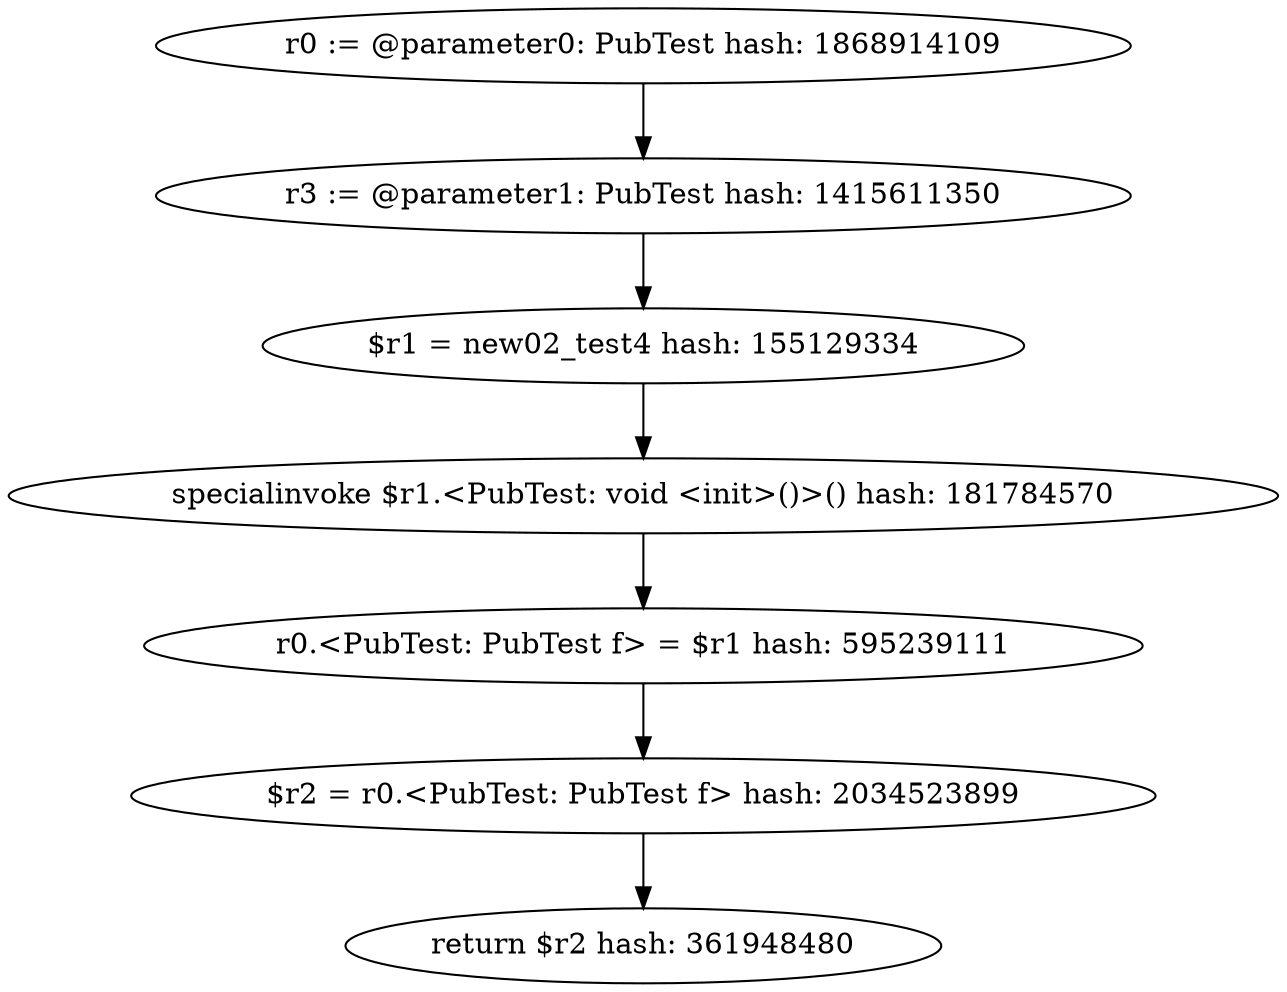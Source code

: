digraph "./target1-pub/PubTest.test4.intra.debug" {
    "r0 := @parameter0: PubTest hash: 1868914109";
    "r3 := @parameter1: PubTest hash: 1415611350";
    "$r1 = new02_test4 hash: 155129334";
    "specialinvoke $r1.<PubTest: void <init>()>() hash: 181784570";
    "r0.<PubTest: PubTest f> = $r1 hash: 595239111";
    "$r2 = r0.<PubTest: PubTest f> hash: 2034523899";
    "return $r2 hash: 361948480";
    "r0 := @parameter0: PubTest hash: 1868914109"->"r3 := @parameter1: PubTest hash: 1415611350";
    "r3 := @parameter1: PubTest hash: 1415611350"->"$r1 = new02_test4 hash: 155129334";
    "$r1 = new02_test4 hash: 155129334"->"specialinvoke $r1.<PubTest: void <init>()>() hash: 181784570";
    "specialinvoke $r1.<PubTest: void <init>()>() hash: 181784570"->"r0.<PubTest: PubTest f> = $r1 hash: 595239111";
    "r0.<PubTest: PubTest f> = $r1 hash: 595239111"->"$r2 = r0.<PubTest: PubTest f> hash: 2034523899";
    "$r2 = r0.<PubTest: PubTest f> hash: 2034523899"->"return $r2 hash: 361948480";
}
